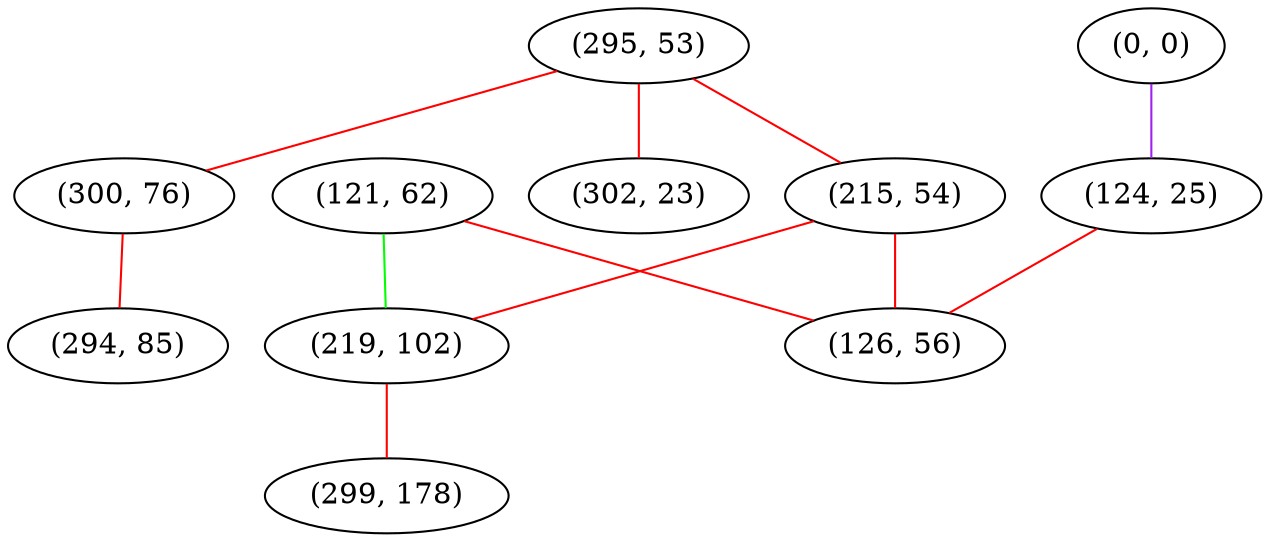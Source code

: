 graph "" {
"(295, 53)";
"(121, 62)";
"(302, 23)";
"(215, 54)";
"(300, 76)";
"(219, 102)";
"(0, 0)";
"(294, 85)";
"(299, 178)";
"(124, 25)";
"(126, 56)";
"(295, 53)" -- "(215, 54)"  [color=red, key=0, weight=1];
"(295, 53)" -- "(300, 76)"  [color=red, key=0, weight=1];
"(295, 53)" -- "(302, 23)"  [color=red, key=0, weight=1];
"(121, 62)" -- "(126, 56)"  [color=red, key=0, weight=1];
"(121, 62)" -- "(219, 102)"  [color=green, key=0, weight=2];
"(215, 54)" -- "(126, 56)"  [color=red, key=0, weight=1];
"(215, 54)" -- "(219, 102)"  [color=red, key=0, weight=1];
"(300, 76)" -- "(294, 85)"  [color=red, key=0, weight=1];
"(219, 102)" -- "(299, 178)"  [color=red, key=0, weight=1];
"(0, 0)" -- "(124, 25)"  [color=purple, key=0, weight=4];
"(124, 25)" -- "(126, 56)"  [color=red, key=0, weight=1];
}
